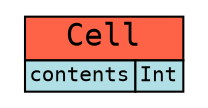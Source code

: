 digraph {
  rankdir="LR"
0[label=<<table BORDER="0" CELLBORDER="1" CELLSPACING="0" CELLPADDING="1"><tr><td bgcolor="tomato" colspan="2"><font face="INCONSOLATA" point-size="15">Cell</font></td></tr><tr> <td bgcolor="powderblue"><font point-size="10" face="INCONSOLATA">contents</font></td><td bgcolor="powderblue"><font point-size="10" face="INCONSOLATA">Int</font></td></tr></table>>,shape=none];
}
